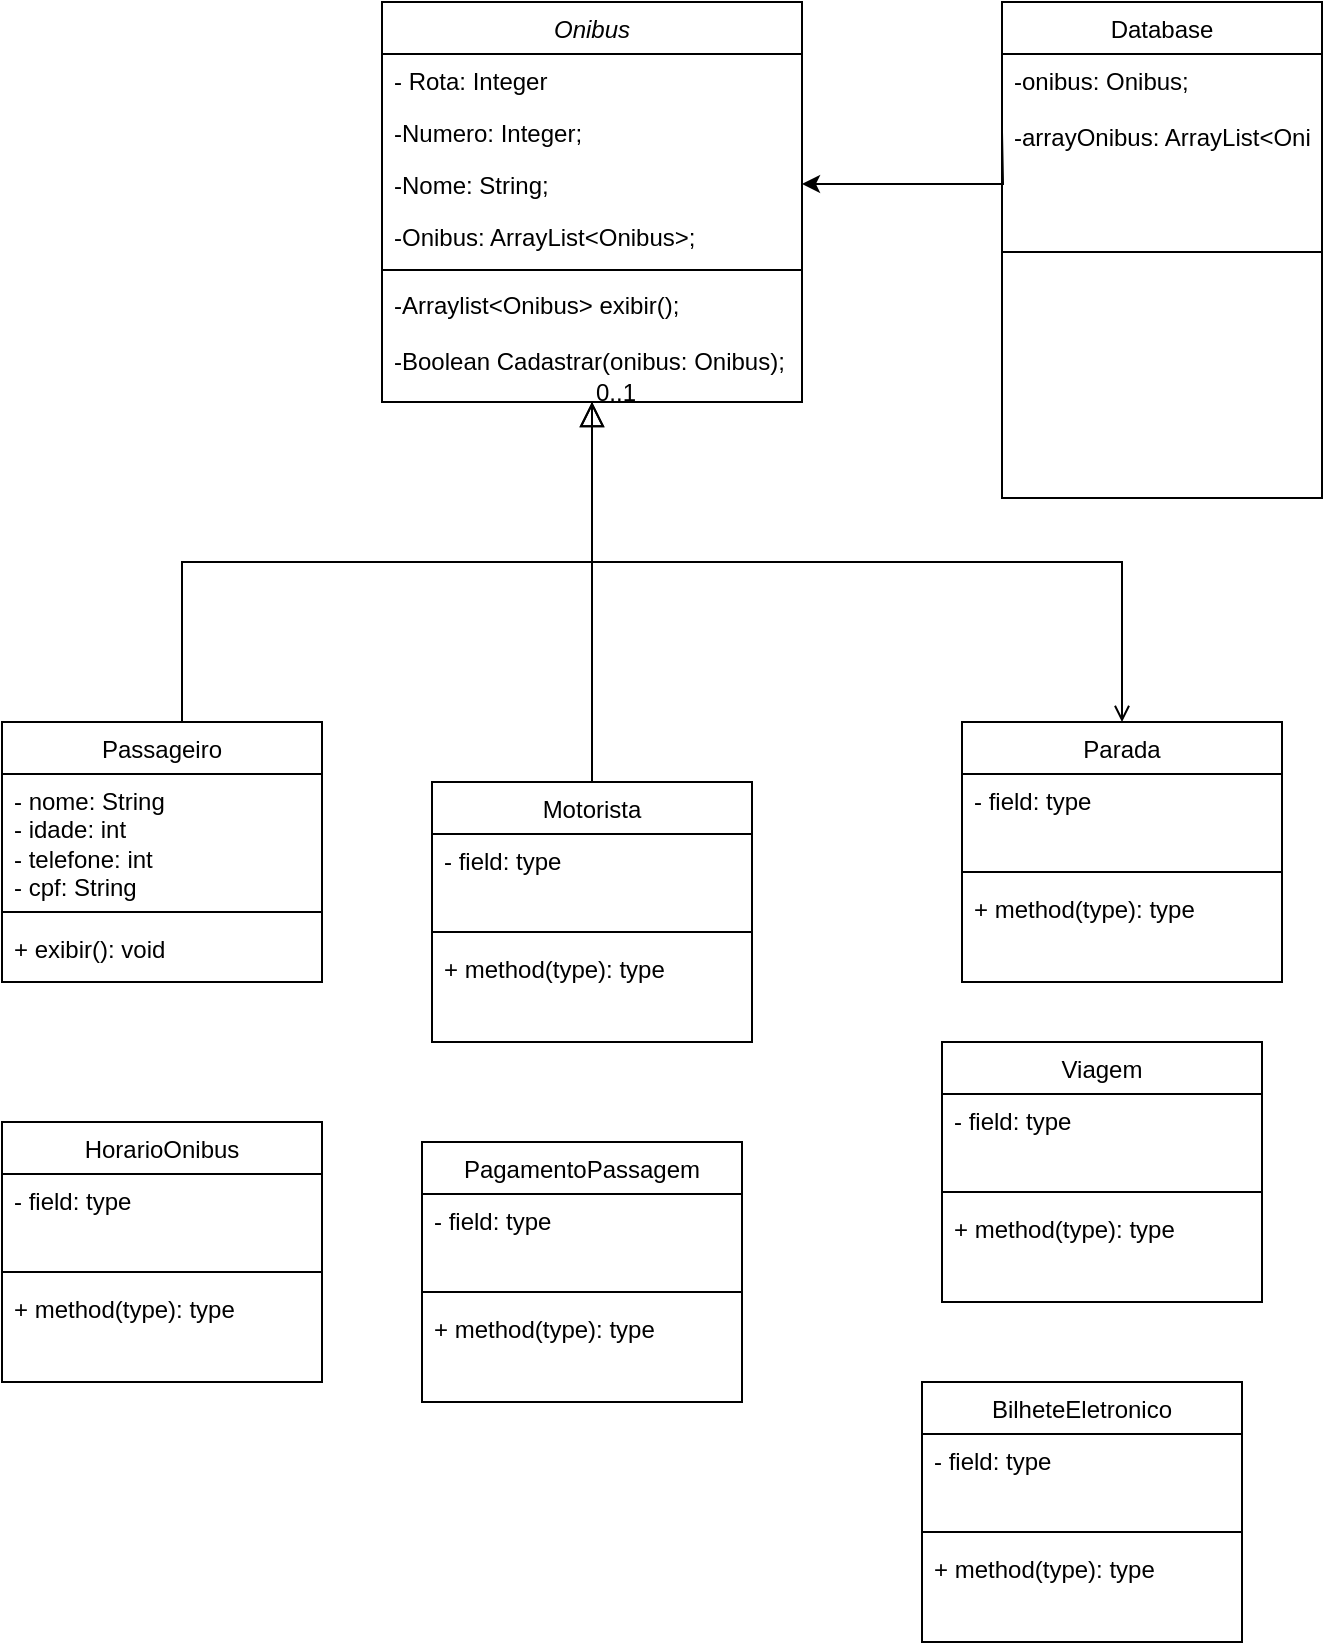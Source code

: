 <mxfile version="24.7.8">
  <diagram id="C5RBs43oDa-KdzZeNtuy" name="Page-1">
    <mxGraphModel dx="1195" dy="650" grid="1" gridSize="10" guides="1" tooltips="1" connect="1" arrows="1" fold="1" page="1" pageScale="1" pageWidth="827" pageHeight="1169" math="0" shadow="0">
      <root>
        <mxCell id="WIyWlLk6GJQsqaUBKTNV-0" />
        <mxCell id="WIyWlLk6GJQsqaUBKTNV-1" parent="WIyWlLk6GJQsqaUBKTNV-0" />
        <mxCell id="zkfFHV4jXpPFQw0GAbJ--0" value="Onibus" style="swimlane;fontStyle=2;align=center;verticalAlign=top;childLayout=stackLayout;horizontal=1;startSize=26;horizontalStack=0;resizeParent=1;resizeLast=0;collapsible=1;marginBottom=0;rounded=0;shadow=0;strokeWidth=1;" parent="WIyWlLk6GJQsqaUBKTNV-1" vertex="1">
          <mxGeometry x="300" width="210" height="200" as="geometry">
            <mxRectangle x="230" y="140" width="160" height="26" as="alternateBounds" />
          </mxGeometry>
        </mxCell>
        <mxCell id="zkfFHV4jXpPFQw0GAbJ--1" value="- Rota: Integer" style="text;align=left;verticalAlign=top;spacingLeft=4;spacingRight=4;overflow=hidden;rotatable=0;points=[[0,0.5],[1,0.5]];portConstraint=eastwest;" parent="zkfFHV4jXpPFQw0GAbJ--0" vertex="1">
          <mxGeometry y="26" width="210" height="26" as="geometry" />
        </mxCell>
        <mxCell id="zkfFHV4jXpPFQw0GAbJ--2" value="-Numero: Integer;" style="text;align=left;verticalAlign=top;spacingLeft=4;spacingRight=4;overflow=hidden;rotatable=0;points=[[0,0.5],[1,0.5]];portConstraint=eastwest;rounded=0;shadow=0;html=0;" parent="zkfFHV4jXpPFQw0GAbJ--0" vertex="1">
          <mxGeometry y="52" width="210" height="26" as="geometry" />
        </mxCell>
        <mxCell id="zkfFHV4jXpPFQw0GAbJ--3" value="-Nome: String;" style="text;align=left;verticalAlign=top;spacingLeft=4;spacingRight=4;overflow=hidden;rotatable=0;points=[[0,0.5],[1,0.5]];portConstraint=eastwest;rounded=0;shadow=0;html=0;" parent="zkfFHV4jXpPFQw0GAbJ--0" vertex="1">
          <mxGeometry y="78" width="210" height="26" as="geometry" />
        </mxCell>
        <mxCell id="zkfFHV4jXpPFQw0GAbJ--5" value="-Onibus: ArrayList&lt;Onibus&gt;;" style="text;align=left;verticalAlign=top;spacingLeft=4;spacingRight=4;overflow=hidden;rotatable=0;points=[[0,0.5],[1,0.5]];portConstraint=eastwest;" parent="zkfFHV4jXpPFQw0GAbJ--0" vertex="1">
          <mxGeometry y="104" width="210" height="26" as="geometry" />
        </mxCell>
        <mxCell id="zkfFHV4jXpPFQw0GAbJ--4" value="" style="line;html=1;strokeWidth=1;align=left;verticalAlign=middle;spacingTop=-1;spacingLeft=3;spacingRight=3;rotatable=0;labelPosition=right;points=[];portConstraint=eastwest;" parent="zkfFHV4jXpPFQw0GAbJ--0" vertex="1">
          <mxGeometry y="130" width="210" height="8" as="geometry" />
        </mxCell>
        <mxCell id="vBglLnXJt9Y7ukkKRCDz-0" value="-Arraylist&lt;Onibus&gt; exibir();&#xa;&#xa;-Boolean Cadastrar(onibus: Onibus);&#xa;&#xa;&#xa;" style="text;align=left;verticalAlign=top;spacingLeft=4;spacingRight=4;overflow=hidden;rotatable=0;points=[[0,0.5],[1,0.5]];portConstraint=eastwest;rounded=0;shadow=0;html=0;" parent="zkfFHV4jXpPFQw0GAbJ--0" vertex="1">
          <mxGeometry y="138" width="210" height="62" as="geometry" />
        </mxCell>
        <mxCell id="zkfFHV4jXpPFQw0GAbJ--12" value="" style="endArrow=block;endSize=10;endFill=0;shadow=0;strokeWidth=1;rounded=0;curved=0;edgeStyle=elbowEdgeStyle;elbow=vertical;" parent="WIyWlLk6GJQsqaUBKTNV-1" target="zkfFHV4jXpPFQw0GAbJ--0" edge="1">
          <mxGeometry width="160" relative="1" as="geometry">
            <mxPoint x="200" y="360" as="sourcePoint" />
            <mxPoint x="200" y="203" as="targetPoint" />
          </mxGeometry>
        </mxCell>
        <mxCell id="zkfFHV4jXpPFQw0GAbJ--16" value="" style="endArrow=block;endSize=10;endFill=0;shadow=0;strokeWidth=1;rounded=0;curved=0;edgeStyle=elbowEdgeStyle;elbow=vertical;" parent="WIyWlLk6GJQsqaUBKTNV-1" target="zkfFHV4jXpPFQw0GAbJ--0" edge="1">
          <mxGeometry width="160" relative="1" as="geometry">
            <mxPoint x="405" y="394" as="sourcePoint" />
            <mxPoint x="310" y="271" as="targetPoint" />
          </mxGeometry>
        </mxCell>
        <mxCell id="zkfFHV4jXpPFQw0GAbJ--26" value="" style="endArrow=open;shadow=0;strokeWidth=1;rounded=0;curved=0;endFill=1;edgeStyle=elbowEdgeStyle;elbow=vertical;" parent="WIyWlLk6GJQsqaUBKTNV-1" source="zkfFHV4jXpPFQw0GAbJ--0" edge="1">
          <mxGeometry x="0.5" y="41" relative="1" as="geometry">
            <mxPoint x="380" y="192" as="sourcePoint" />
            <mxPoint x="670" y="360" as="targetPoint" />
            <mxPoint x="-40" y="32" as="offset" />
          </mxGeometry>
        </mxCell>
        <mxCell id="zkfFHV4jXpPFQw0GAbJ--27" value="0..1" style="resizable=0;align=left;verticalAlign=bottom;labelBackgroundColor=none;fontSize=12;" parent="zkfFHV4jXpPFQw0GAbJ--26" connectable="0" vertex="1">
          <mxGeometry x="-1" relative="1" as="geometry">
            <mxPoint y="4" as="offset" />
          </mxGeometry>
        </mxCell>
        <mxCell id="eiUhAXemlDemygAvD6HD-0" value="Database" style="swimlane;fontStyle=0;align=center;verticalAlign=top;childLayout=stackLayout;horizontal=1;startSize=26;horizontalStack=0;resizeParent=1;resizeLast=0;collapsible=1;marginBottom=0;rounded=0;shadow=0;strokeWidth=1;" parent="WIyWlLk6GJQsqaUBKTNV-1" vertex="1">
          <mxGeometry x="610" width="160" height="248" as="geometry">
            <mxRectangle x="550" y="140" width="160" height="26" as="alternateBounds" />
          </mxGeometry>
        </mxCell>
        <mxCell id="eiUhAXemlDemygAvD6HD-1" value="-onibus: Onibus;&#xa;&#xa;-arrayOnibus: ArrayList&lt;Onibus&gt;&#xa;&#xa;&#xa;" style="text;align=left;verticalAlign=top;spacingLeft=4;spacingRight=4;overflow=hidden;rotatable=0;points=[[0,0.5],[1,0.5]];portConstraint=eastwest;" parent="eiUhAXemlDemygAvD6HD-0" vertex="1">
          <mxGeometry y="26" width="160" height="84" as="geometry" />
        </mxCell>
        <mxCell id="eiUhAXemlDemygAvD6HD-6" value="" style="line;html=1;strokeWidth=1;align=left;verticalAlign=middle;spacingTop=-1;spacingLeft=3;spacingRight=3;rotatable=0;labelPosition=right;points=[];portConstraint=eastwest;" parent="eiUhAXemlDemygAvD6HD-0" vertex="1">
          <mxGeometry y="110" width="160" height="30" as="geometry" />
        </mxCell>
        <mxCell id="eiUhAXemlDemygAvD6HD-9" style="edgeStyle=orthogonalEdgeStyle;rounded=0;orthogonalLoop=1;jettySize=auto;html=1;entryX=1;entryY=0.5;entryDx=0;entryDy=0;" parent="WIyWlLk6GJQsqaUBKTNV-1" target="zkfFHV4jXpPFQw0GAbJ--3" edge="1">
          <mxGeometry relative="1" as="geometry">
            <mxPoint x="610" y="65" as="sourcePoint" />
          </mxGeometry>
        </mxCell>
        <mxCell id="NZDkrDHOE1kzyvsFN_DA-13" value="&lt;span style=&quot;font-weight: normal;&quot;&gt;Passageiro&lt;/span&gt;" style="swimlane;fontStyle=1;align=center;verticalAlign=top;childLayout=stackLayout;horizontal=1;startSize=26;horizontalStack=0;resizeParent=1;resizeParentMax=0;resizeLast=0;collapsible=1;marginBottom=0;whiteSpace=wrap;html=1;" vertex="1" parent="WIyWlLk6GJQsqaUBKTNV-1">
          <mxGeometry x="110" y="360" width="160" height="130" as="geometry" />
        </mxCell>
        <mxCell id="NZDkrDHOE1kzyvsFN_DA-14" value="- nome: String&lt;div&gt;- idade: int&lt;/div&gt;&lt;div&gt;- telefone: int&lt;/div&gt;&lt;div&gt;- cpf: String&lt;span style=&quot;background-color: initial;&quot;&gt;&amp;nbsp;&lt;/span&gt;&lt;/div&gt;" style="text;strokeColor=none;fillColor=none;align=left;verticalAlign=top;spacingLeft=4;spacingRight=4;overflow=hidden;rotatable=0;points=[[0,0.5],[1,0.5]];portConstraint=eastwest;whiteSpace=wrap;html=1;" vertex="1" parent="NZDkrDHOE1kzyvsFN_DA-13">
          <mxGeometry y="26" width="160" height="64" as="geometry" />
        </mxCell>
        <mxCell id="NZDkrDHOE1kzyvsFN_DA-15" value="" style="line;strokeWidth=1;fillColor=none;align=left;verticalAlign=middle;spacingTop=-1;spacingLeft=3;spacingRight=3;rotatable=0;labelPosition=right;points=[];portConstraint=eastwest;strokeColor=inherit;" vertex="1" parent="NZDkrDHOE1kzyvsFN_DA-13">
          <mxGeometry y="90" width="160" height="10" as="geometry" />
        </mxCell>
        <mxCell id="NZDkrDHOE1kzyvsFN_DA-16" value="+ exibir(): void" style="text;strokeColor=none;fillColor=none;align=left;verticalAlign=top;spacingLeft=4;spacingRight=4;overflow=hidden;rotatable=0;points=[[0,0.5],[1,0.5]];portConstraint=eastwest;whiteSpace=wrap;html=1;" vertex="1" parent="NZDkrDHOE1kzyvsFN_DA-13">
          <mxGeometry y="100" width="160" height="30" as="geometry" />
        </mxCell>
        <mxCell id="NZDkrDHOE1kzyvsFN_DA-22" value="&lt;span style=&quot;font-weight: normal;&quot;&gt;Motorista&lt;/span&gt;" style="swimlane;fontStyle=1;align=center;verticalAlign=top;childLayout=stackLayout;horizontal=1;startSize=26;horizontalStack=0;resizeParent=1;resizeParentMax=0;resizeLast=0;collapsible=1;marginBottom=0;whiteSpace=wrap;html=1;" vertex="1" parent="WIyWlLk6GJQsqaUBKTNV-1">
          <mxGeometry x="325" y="390" width="160" height="130" as="geometry" />
        </mxCell>
        <mxCell id="NZDkrDHOE1kzyvsFN_DA-23" value="- field: type" style="text;strokeColor=none;fillColor=none;align=left;verticalAlign=top;spacingLeft=4;spacingRight=4;overflow=hidden;rotatable=0;points=[[0,0.5],[1,0.5]];portConstraint=eastwest;whiteSpace=wrap;html=1;" vertex="1" parent="NZDkrDHOE1kzyvsFN_DA-22">
          <mxGeometry y="26" width="160" height="44" as="geometry" />
        </mxCell>
        <mxCell id="NZDkrDHOE1kzyvsFN_DA-24" value="" style="line;strokeWidth=1;fillColor=none;align=left;verticalAlign=middle;spacingTop=-1;spacingLeft=3;spacingRight=3;rotatable=0;labelPosition=right;points=[];portConstraint=eastwest;strokeColor=inherit;" vertex="1" parent="NZDkrDHOE1kzyvsFN_DA-22">
          <mxGeometry y="70" width="160" height="10" as="geometry" />
        </mxCell>
        <mxCell id="NZDkrDHOE1kzyvsFN_DA-25" value="+ method(type): type" style="text;strokeColor=none;fillColor=none;align=left;verticalAlign=top;spacingLeft=4;spacingRight=4;overflow=hidden;rotatable=0;points=[[0,0.5],[1,0.5]];portConstraint=eastwest;whiteSpace=wrap;html=1;" vertex="1" parent="NZDkrDHOE1kzyvsFN_DA-22">
          <mxGeometry y="80" width="160" height="50" as="geometry" />
        </mxCell>
        <mxCell id="NZDkrDHOE1kzyvsFN_DA-31" value="&lt;span style=&quot;font-weight: normal;&quot;&gt;Parada&lt;/span&gt;" style="swimlane;fontStyle=1;align=center;verticalAlign=top;childLayout=stackLayout;horizontal=1;startSize=26;horizontalStack=0;resizeParent=1;resizeParentMax=0;resizeLast=0;collapsible=1;marginBottom=0;whiteSpace=wrap;html=1;" vertex="1" parent="WIyWlLk6GJQsqaUBKTNV-1">
          <mxGeometry x="590" y="360" width="160" height="130" as="geometry" />
        </mxCell>
        <mxCell id="NZDkrDHOE1kzyvsFN_DA-32" value="- field: type" style="text;strokeColor=none;fillColor=none;align=left;verticalAlign=top;spacingLeft=4;spacingRight=4;overflow=hidden;rotatable=0;points=[[0,0.5],[1,0.5]];portConstraint=eastwest;whiteSpace=wrap;html=1;" vertex="1" parent="NZDkrDHOE1kzyvsFN_DA-31">
          <mxGeometry y="26" width="160" height="44" as="geometry" />
        </mxCell>
        <mxCell id="NZDkrDHOE1kzyvsFN_DA-33" value="" style="line;strokeWidth=1;fillColor=none;align=left;verticalAlign=middle;spacingTop=-1;spacingLeft=3;spacingRight=3;rotatable=0;labelPosition=right;points=[];portConstraint=eastwest;strokeColor=inherit;" vertex="1" parent="NZDkrDHOE1kzyvsFN_DA-31">
          <mxGeometry y="70" width="160" height="10" as="geometry" />
        </mxCell>
        <mxCell id="NZDkrDHOE1kzyvsFN_DA-34" value="+ method(type): type" style="text;strokeColor=none;fillColor=none;align=left;verticalAlign=top;spacingLeft=4;spacingRight=4;overflow=hidden;rotatable=0;points=[[0,0.5],[1,0.5]];portConstraint=eastwest;whiteSpace=wrap;html=1;" vertex="1" parent="NZDkrDHOE1kzyvsFN_DA-31">
          <mxGeometry y="80" width="160" height="50" as="geometry" />
        </mxCell>
        <mxCell id="NZDkrDHOE1kzyvsFN_DA-35" value="&lt;span style=&quot;font-weight: normal;&quot;&gt;Viagem&lt;/span&gt;" style="swimlane;fontStyle=1;align=center;verticalAlign=top;childLayout=stackLayout;horizontal=1;startSize=26;horizontalStack=0;resizeParent=1;resizeParentMax=0;resizeLast=0;collapsible=1;marginBottom=0;whiteSpace=wrap;html=1;" vertex="1" parent="WIyWlLk6GJQsqaUBKTNV-1">
          <mxGeometry x="580" y="520" width="160" height="130" as="geometry" />
        </mxCell>
        <mxCell id="NZDkrDHOE1kzyvsFN_DA-36" value="- field: type" style="text;strokeColor=none;fillColor=none;align=left;verticalAlign=top;spacingLeft=4;spacingRight=4;overflow=hidden;rotatable=0;points=[[0,0.5],[1,0.5]];portConstraint=eastwest;whiteSpace=wrap;html=1;" vertex="1" parent="NZDkrDHOE1kzyvsFN_DA-35">
          <mxGeometry y="26" width="160" height="44" as="geometry" />
        </mxCell>
        <mxCell id="NZDkrDHOE1kzyvsFN_DA-37" value="" style="line;strokeWidth=1;fillColor=none;align=left;verticalAlign=middle;spacingTop=-1;spacingLeft=3;spacingRight=3;rotatable=0;labelPosition=right;points=[];portConstraint=eastwest;strokeColor=inherit;" vertex="1" parent="NZDkrDHOE1kzyvsFN_DA-35">
          <mxGeometry y="70" width="160" height="10" as="geometry" />
        </mxCell>
        <mxCell id="NZDkrDHOE1kzyvsFN_DA-38" value="+ method(type): type" style="text;strokeColor=none;fillColor=none;align=left;verticalAlign=top;spacingLeft=4;spacingRight=4;overflow=hidden;rotatable=0;points=[[0,0.5],[1,0.5]];portConstraint=eastwest;whiteSpace=wrap;html=1;" vertex="1" parent="NZDkrDHOE1kzyvsFN_DA-35">
          <mxGeometry y="80" width="160" height="50" as="geometry" />
        </mxCell>
        <mxCell id="NZDkrDHOE1kzyvsFN_DA-39" value="&lt;span style=&quot;font-weight: normal;&quot;&gt;PagamentoPassagem&lt;/span&gt;" style="swimlane;fontStyle=1;align=center;verticalAlign=top;childLayout=stackLayout;horizontal=1;startSize=26;horizontalStack=0;resizeParent=1;resizeParentMax=0;resizeLast=0;collapsible=1;marginBottom=0;whiteSpace=wrap;html=1;" vertex="1" parent="WIyWlLk6GJQsqaUBKTNV-1">
          <mxGeometry x="320" y="570" width="160" height="130" as="geometry" />
        </mxCell>
        <mxCell id="NZDkrDHOE1kzyvsFN_DA-40" value="- field: type" style="text;strokeColor=none;fillColor=none;align=left;verticalAlign=top;spacingLeft=4;spacingRight=4;overflow=hidden;rotatable=0;points=[[0,0.5],[1,0.5]];portConstraint=eastwest;whiteSpace=wrap;html=1;" vertex="1" parent="NZDkrDHOE1kzyvsFN_DA-39">
          <mxGeometry y="26" width="160" height="44" as="geometry" />
        </mxCell>
        <mxCell id="NZDkrDHOE1kzyvsFN_DA-41" value="" style="line;strokeWidth=1;fillColor=none;align=left;verticalAlign=middle;spacingTop=-1;spacingLeft=3;spacingRight=3;rotatable=0;labelPosition=right;points=[];portConstraint=eastwest;strokeColor=inherit;" vertex="1" parent="NZDkrDHOE1kzyvsFN_DA-39">
          <mxGeometry y="70" width="160" height="10" as="geometry" />
        </mxCell>
        <mxCell id="NZDkrDHOE1kzyvsFN_DA-42" value="+ method(type): type" style="text;strokeColor=none;fillColor=none;align=left;verticalAlign=top;spacingLeft=4;spacingRight=4;overflow=hidden;rotatable=0;points=[[0,0.5],[1,0.5]];portConstraint=eastwest;whiteSpace=wrap;html=1;" vertex="1" parent="NZDkrDHOE1kzyvsFN_DA-39">
          <mxGeometry y="80" width="160" height="50" as="geometry" />
        </mxCell>
        <mxCell id="NZDkrDHOE1kzyvsFN_DA-43" value="&lt;span style=&quot;font-weight: 400;&quot;&gt;HorarioOnibus&lt;/span&gt;" style="swimlane;fontStyle=1;align=center;verticalAlign=top;childLayout=stackLayout;horizontal=1;startSize=26;horizontalStack=0;resizeParent=1;resizeParentMax=0;resizeLast=0;collapsible=1;marginBottom=0;whiteSpace=wrap;html=1;" vertex="1" parent="WIyWlLk6GJQsqaUBKTNV-1">
          <mxGeometry x="110" y="560" width="160" height="130" as="geometry" />
        </mxCell>
        <mxCell id="NZDkrDHOE1kzyvsFN_DA-44" value="- field: type" style="text;strokeColor=none;fillColor=none;align=left;verticalAlign=top;spacingLeft=4;spacingRight=4;overflow=hidden;rotatable=0;points=[[0,0.5],[1,0.5]];portConstraint=eastwest;whiteSpace=wrap;html=1;" vertex="1" parent="NZDkrDHOE1kzyvsFN_DA-43">
          <mxGeometry y="26" width="160" height="44" as="geometry" />
        </mxCell>
        <mxCell id="NZDkrDHOE1kzyvsFN_DA-45" value="" style="line;strokeWidth=1;fillColor=none;align=left;verticalAlign=middle;spacingTop=-1;spacingLeft=3;spacingRight=3;rotatable=0;labelPosition=right;points=[];portConstraint=eastwest;strokeColor=inherit;" vertex="1" parent="NZDkrDHOE1kzyvsFN_DA-43">
          <mxGeometry y="70" width="160" height="10" as="geometry" />
        </mxCell>
        <mxCell id="NZDkrDHOE1kzyvsFN_DA-46" value="+ method(type): type" style="text;strokeColor=none;fillColor=none;align=left;verticalAlign=top;spacingLeft=4;spacingRight=4;overflow=hidden;rotatable=0;points=[[0,0.5],[1,0.5]];portConstraint=eastwest;whiteSpace=wrap;html=1;" vertex="1" parent="NZDkrDHOE1kzyvsFN_DA-43">
          <mxGeometry y="80" width="160" height="50" as="geometry" />
        </mxCell>
        <mxCell id="NZDkrDHOE1kzyvsFN_DA-47" value="&lt;span style=&quot;font-weight: normal;&quot;&gt;BilheteEletronico&lt;/span&gt;" style="swimlane;fontStyle=1;align=center;verticalAlign=top;childLayout=stackLayout;horizontal=1;startSize=26;horizontalStack=0;resizeParent=1;resizeParentMax=0;resizeLast=0;collapsible=1;marginBottom=0;whiteSpace=wrap;html=1;" vertex="1" parent="WIyWlLk6GJQsqaUBKTNV-1">
          <mxGeometry x="570" y="690" width="160" height="130" as="geometry" />
        </mxCell>
        <mxCell id="NZDkrDHOE1kzyvsFN_DA-48" value="- field: type" style="text;strokeColor=none;fillColor=none;align=left;verticalAlign=top;spacingLeft=4;spacingRight=4;overflow=hidden;rotatable=0;points=[[0,0.5],[1,0.5]];portConstraint=eastwest;whiteSpace=wrap;html=1;" vertex="1" parent="NZDkrDHOE1kzyvsFN_DA-47">
          <mxGeometry y="26" width="160" height="44" as="geometry" />
        </mxCell>
        <mxCell id="NZDkrDHOE1kzyvsFN_DA-49" value="" style="line;strokeWidth=1;fillColor=none;align=left;verticalAlign=middle;spacingTop=-1;spacingLeft=3;spacingRight=3;rotatable=0;labelPosition=right;points=[];portConstraint=eastwest;strokeColor=inherit;" vertex="1" parent="NZDkrDHOE1kzyvsFN_DA-47">
          <mxGeometry y="70" width="160" height="10" as="geometry" />
        </mxCell>
        <mxCell id="NZDkrDHOE1kzyvsFN_DA-50" value="+ method(type): type" style="text;strokeColor=none;fillColor=none;align=left;verticalAlign=top;spacingLeft=4;spacingRight=4;overflow=hidden;rotatable=0;points=[[0,0.5],[1,0.5]];portConstraint=eastwest;whiteSpace=wrap;html=1;" vertex="1" parent="NZDkrDHOE1kzyvsFN_DA-47">
          <mxGeometry y="80" width="160" height="50" as="geometry" />
        </mxCell>
      </root>
    </mxGraphModel>
  </diagram>
</mxfile>
